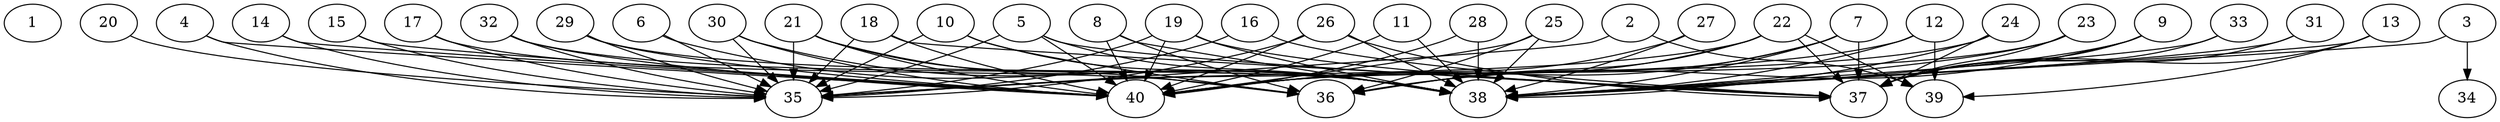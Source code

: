 // DAG (tier=3-complex, mode=compute, n=40, ccr=0.498, fat=0.814, density=0.718, regular=0.297, jump=0.251, mindata=1048576, maxdata=16777216)
// DAG automatically generated by daggen at Sun Aug 24 16:33:34 2025
// /home/ermia/Project/Environments/daggen/bin/daggen --dot --ccr 0.498 --fat 0.814 --regular 0.297 --density 0.718 --jump 0.251 --mindata 1048576 --maxdata 16777216 -n 40 
digraph G {
  1 [size="203490043030736470016", alpha="0.15", expect_size="101745021515368235008"]
  2 [size="2646794986318715392", alpha="0.11", expect_size="1323397493159357696"]
  2 -> 35 [size ="1031140857085952"]
  2 -> 39 [size ="1031140857085952"]
  3 [size="601327571254985216", alpha="0.06", expect_size="300663785627492608"]
  3 -> 34 [size ="1259843302195200"]
  3 -> 38 [size ="1259843302195200"]
  4 [size="943078707392680704", alpha="0.12", expect_size="471539353696340352"]
  4 -> 35 [size ="647401098444800"]
  4 -> 40 [size ="647401098444800"]
  5 [size="298316081524008128", alpha="0.15", expect_size="149158040762004064"]
  5 -> 35 [size ="410924359876608"]
  5 -> 37 [size ="410924359876608"]
  5 -> 38 [size ="410924359876608"]
  5 -> 40 [size ="410924359876608"]
  6 [size="9411306725796328", alpha="0.16", expect_size="4705653362898164"]
  6 -> 35 [size ="940766448844800"]
  6 -> 38 [size ="940766448844800"]
  7 [size="58405596244119776", alpha="0.01", expect_size="29202798122059888"]
  7 -> 36 [size ="1349591601512448"]
  7 -> 37 [size ="1349591601512448"]
  7 -> 38 [size ="1349591601512448"]
  7 -> 40 [size ="1349591601512448"]
  8 [size="202959107371623776256", alpha="0.12", expect_size="101479553685811888128"]
  8 -> 36 [size ="276288208109568"]
  8 -> 38 [size ="276288208109568"]
  8 -> 40 [size ="276288208109568"]
  9 [size="171055913174631972864", alpha="0.19", expect_size="85527956587315986432"]
  9 -> 36 [size ="246518044950528"]
  9 -> 37 [size ="246518044950528"]
  9 -> 38 [size ="246518044950528"]
  10 [size="2962159772368896000000", alpha="0.12", expect_size="1481079886184448000000"]
  10 -> 35 [size ="1650044436480000"]
  10 -> 36 [size ="1650044436480000"]
  10 -> 38 [size ="1650044436480000"]
  11 [size="1981566953703398703104", alpha="0.05", expect_size="990783476851699351552"]
  11 -> 38 [size ="1262105969819648"]
  11 -> 40 [size ="1262105969819648"]
  12 [size="780502901896949120", alpha="0.06", expect_size="390251450948474560"]
  12 -> 35 [size ="1808257769275392"]
  12 -> 38 [size ="1808257769275392"]
  12 -> 39 [size ="1808257769275392"]
  13 [size="184858136651247200", alpha="0.16", expect_size="92429068325623600"]
  13 -> 37 [size ="102174084300800"]
  13 -> 38 [size ="102174084300800"]
  13 -> 39 [size ="102174084300800"]
  14 [size="22012185545667784", alpha="0.08", expect_size="11006092772833892"]
  14 -> 35 [size ="974284214239232"]
  14 -> 40 [size ="974284214239232"]
  15 [size="5376315530512526336", alpha="0.04", expect_size="2688157765256263168"]
  15 -> 35 [size ="1813187586424832"]
  15 -> 40 [size ="1813187586424832"]
  16 [size="116448313778299456", alpha="0.12", expect_size="58224156889149728"]
  16 -> 35 [size ="265326436548608"]
  16 -> 37 [size ="265326436548608"]
  17 [size="445973614825349", alpha="0.18", expect_size="222986807412674"]
  17 -> 35 [size ="23817145548800"]
  17 -> 36 [size ="23817145548800"]
  18 [size="3359514943216968269824", alpha="0.12", expect_size="1679757471608484134912"]
  18 -> 35 [size ="1794489983172608"]
  18 -> 37 [size ="1794489983172608"]
  18 -> 40 [size ="1794489983172608"]
  19 [size="702913396678231808", alpha="0.07", expect_size="351456698339115904"]
  19 -> 35 [size ="573305060851712"]
  19 -> 37 [size ="573305060851712"]
  19 -> 38 [size ="573305060851712"]
  19 -> 40 [size ="573305060851712"]
  20 [size="284653459767637835776", alpha="0.10", expect_size="142326729883818917888"]
  20 -> 35 [size ="346179195895808"]
  21 [size="12731605824182888", alpha="0.19", expect_size="6365802912091444"]
  21 -> 35 [size ="275710803443712"]
  21 -> 36 [size ="275710803443712"]
  21 -> 38 [size ="275710803443712"]
  21 -> 40 [size ="275710803443712"]
  22 [size="117431923450540128", alpha="0.17", expect_size="58715961725270064"]
  22 -> 35 [size ="2014843011858432"]
  22 -> 36 [size ="2014843011858432"]
  22 -> 37 [size ="2014843011858432"]
  22 -> 39 [size ="2014843011858432"]
  22 -> 40 [size ="2014843011858432"]
  23 [size="87337470189059072", alpha="0.03", expect_size="43668735094529536"]
  23 -> 37 [size ="1719227224424448"]
  23 -> 38 [size ="1719227224424448"]
  23 -> 40 [size ="1719227224424448"]
  24 [size="81235358447224608", alpha="0.17", expect_size="40617679223612304"]
  24 -> 37 [size ="1472502702276608"]
  24 -> 38 [size ="1472502702276608"]
  24 -> 40 [size ="1472502702276608"]
  25 [size="3944551659253792768", alpha="0.18", expect_size="1972275829626896384"]
  25 -> 36 [size ="19972008968192"]
  25 -> 38 [size ="19972008968192"]
  25 -> 40 [size ="19972008968192"]
  26 [size="162768474103173087232", alpha="0.15", expect_size="81384237051586543616"]
  26 -> 35 [size ="238490004488192"]
  26 -> 37 [size ="238490004488192"]
  26 -> 38 [size ="238490004488192"]
  26 -> 40 [size ="238490004488192"]
  27 [size="20978892460521740", alpha="0.18", expect_size="10489446230260870"]
  27 -> 38 [size ="701087677939712"]
  27 -> 40 [size ="701087677939712"]
  28 [size="2716268466356396", alpha="0.08", expect_size="1358134233178198"]
  28 -> 38 [size ="54205205184512"]
  28 -> 40 [size ="54205205184512"]
  29 [size="1055915847666946560", alpha="0.08", expect_size="527957923833473280"]
  29 -> 35 [size ="495424687308800"]
  29 -> 38 [size ="495424687308800"]
  29 -> 40 [size ="495424687308800"]
  30 [size="38946885798274384", alpha="0.09", expect_size="19473442899137192"]
  30 -> 35 [size ="842387714736128"]
  30 -> 38 [size ="842387714736128"]
  30 -> 40 [size ="842387714736128"]
  31 [size="11176534522460784", alpha="0.05", expect_size="5588267261230392"]
  31 -> 37 [size ="522208464076800"]
  31 -> 38 [size ="522208464076800"]
  32 [size="1241083555199489", alpha="0.02", expect_size="620541777599744"]
  32 -> 35 [size ="43492659167232"]
  32 -> 38 [size ="43492659167232"]
  32 -> 40 [size ="43492659167232"]
  33 [size="2503132978097615360", alpha="0.19", expect_size="1251566489048807680"]
  33 -> 37 [size ="1001227550720000"]
  33 -> 38 [size ="1001227550720000"]
  34 [size="419518970055091", alpha="0.11", expect_size="209759485027545"]
  35 [size="109655494360507344", alpha="0.01", expect_size="54827747180253672"]
  36 [size="39022710491476264", alpha="0.20", expect_size="19511355245738132"]
  37 [size="1544557486695245824", alpha="0.02", expect_size="772278743347622912"]
  38 [size="1144393094805867264", alpha="0.19", expect_size="572196547402933632"]
  39 [size="24216629238529032", alpha="0.18", expect_size="12108314619264516"]
  40 [size="15430543381725696", alpha="0.03", expect_size="7715271690862848"]
}